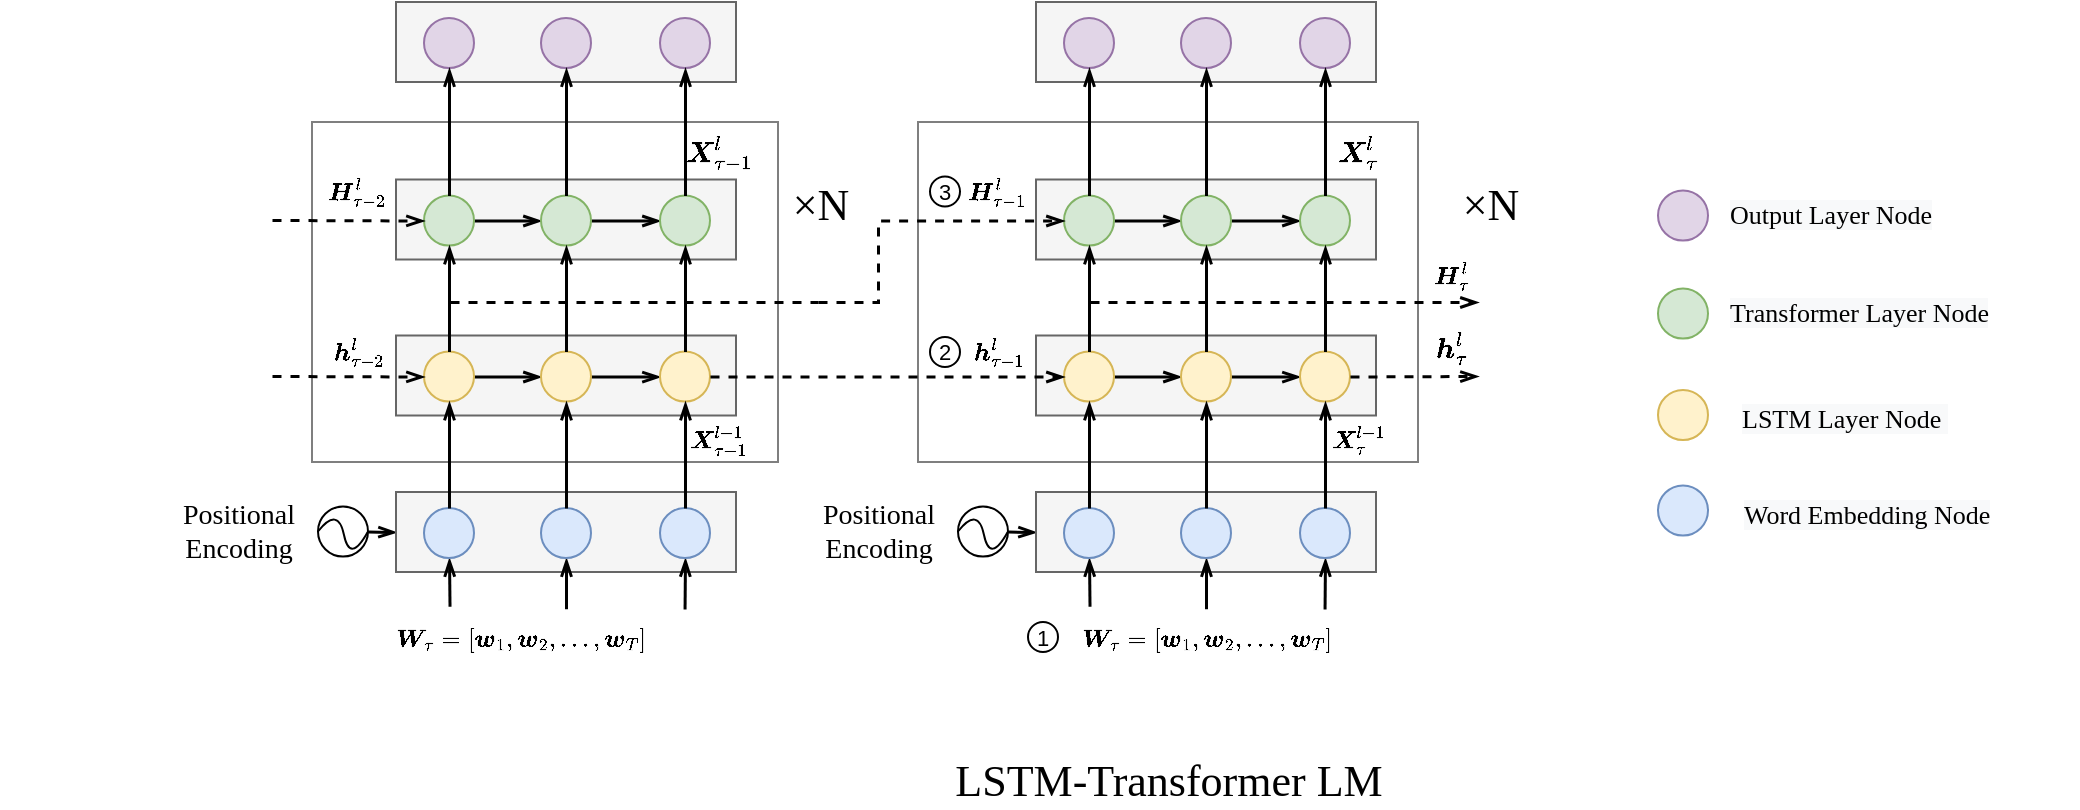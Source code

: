 <mxfile version="16.6.1" type="github"><diagram id="z0HHgGlnCuGLutk6PVgF" name="Page-1"><mxGraphModel dx="2201" dy="921" grid="1" gridSize="10" guides="1" tooltips="1" connect="1" arrows="1" fold="1" page="1" pageScale="1" pageWidth="850" pageHeight="1100" math="1" shadow="0"><root><mxCell id="0"/><mxCell id="1" parent="0"/><mxCell id="CTJLBTLDGU4M1NpmP4fn-86" value="" style="rounded=0;whiteSpace=wrap;html=1;shadow=0;glass=0;sketch=0;fontFamily=Georgia;opacity=50;" parent="1" vertex="1"><mxGeometry x="-280" y="280" width="250" height="170" as="geometry"/></mxCell><mxCell id="CTJLBTLDGU4M1NpmP4fn-29" value="&lt;span style=&quot;font-size: 14px&quot;&gt;$$\boldsymbol &lt;br&gt;X^{l}_\tau$$&lt;/span&gt;" style="text;html=1;align=center;verticalAlign=middle;resizable=0;points=[];autosize=1;strokeColor=none;fontFamily=Georgia;" parent="1" vertex="1"><mxGeometry x="-115" y="274.75" width="110" height="40" as="geometry"/></mxCell><mxCell id="CTJLBTLDGU4M1NpmP4fn-90" style="edgeStyle=none;rounded=0;orthogonalLoop=1;jettySize=auto;html=1;exitX=1;exitY=0.5;exitDx=0;exitDy=0;entryX=0;entryY=0.5;entryDx=0;entryDy=0;endArrow=openThin;endFill=0;strokeWidth=1.5;fontFamily=Georgia;" parent="1" source="CTJLBTLDGU4M1NpmP4fn-65" target="FRFISUaKzv1FwXzOjavN-2" edge="1"><mxGeometry relative="1" as="geometry"/></mxCell><mxCell id="CTJLBTLDGU4M1NpmP4fn-65" value="" style="ellipse;whiteSpace=wrap;html=1;aspect=fixed;rounded=0;shadow=0;glass=0;sketch=0;strokeColor=#000000;fillColor=none;gradientColor=none;fontFamily=Georgia;" parent="1" vertex="1"><mxGeometry x="-260" y="472.25" width="25" height="25" as="geometry"/></mxCell><mxCell id="CTJLBTLDGU4M1NpmP4fn-69" value="" style="curved=1;endArrow=none;html=1;strokeWidth=1;exitX=0;exitY=0.5;exitDx=0;exitDy=0;entryX=1;entryY=0.5;entryDx=0;entryDy=0;endFill=0;fontFamily=Georgia;" parent="1" source="CTJLBTLDGU4M1NpmP4fn-65" target="CTJLBTLDGU4M1NpmP4fn-65" edge="1"><mxGeometry width="50" height="50" relative="1" as="geometry"><mxPoint x="-250" y="526.75" as="sourcePoint"/><mxPoint x="-200" y="476.75" as="targetPoint"/><Array as="points"><mxPoint x="-250" y="472"/><mxPoint x="-244" y="501"/></Array></mxGeometry></mxCell><mxCell id="CTJLBTLDGU4M1NpmP4fn-71" value="&lt;font style=&quot;font-size: 14px&quot;&gt;Positional&lt;br&gt;Encoding&lt;/font&gt;" style="text;html=1;align=center;verticalAlign=middle;resizable=0;points=[];autosize=1;strokeColor=none;fontFamily=Georgia;" parent="1" vertex="1"><mxGeometry x="-340" y="464.75" width="80" height="40" as="geometry"/></mxCell><mxCell id="CTJLBTLDGU4M1NpmP4fn-84" value="&lt;font style=&quot;font-size: 22px&quot;&gt;×N&lt;/font&gt;" style="text;html=1;align=center;verticalAlign=middle;resizable=0;points=[];autosize=1;strokeColor=none;fontFamily=Georgia;" parent="1" vertex="1"><mxGeometry x="-19" y="311.75" width="50" height="20" as="geometry"/></mxCell><mxCell id="CTJLBTLDGU4M1NpmP4fn-92" value="&lt;font style=&quot;font-size: 22px&quot;&gt;LSTM-Transformer LM&lt;/font&gt;" style="text;html=1;align=center;verticalAlign=middle;resizable=0;points=[];autosize=1;strokeColor=none;fontFamily=Georgia;" parent="1" vertex="1"><mxGeometry x="-280" y="600" width="250" height="20" as="geometry"/></mxCell><mxCell id="iIbkzB-FwA6yvQ0Qt3dR-8" value="$$\boldsymbol H^l_{\tau-1}$$" style="text;html=1;align=center;verticalAlign=middle;resizable=0;points=[];autosize=1;strokeColor=none;fillColor=none;fontSize=12;fontFamily=Georgia;" parent="1" vertex="1"><mxGeometry x="-336" y="304.75" width="190" height="20" as="geometry"/></mxCell><mxCell id="iIbkzB-FwA6yvQ0Qt3dR-9" value="$$\boldsymbol &lt;br&gt;h^l_{\tau-1}$$" style="text;html=1;align=center;verticalAlign=middle;resizable=0;points=[];autosize=1;strokeColor=none;fillColor=none;fontSize=12;fontFamily=Georgia;" parent="1" vertex="1"><mxGeometry x="-290" y="380" width="100" height="30" as="geometry"/></mxCell><mxCell id="iIbkzB-FwA6yvQ0Qt3dR-11" value="$$\boldsymbol &lt;br&gt;H^l_{\tau}$$" style="text;html=1;align=center;verticalAlign=middle;resizable=0;points=[];autosize=1;strokeColor=none;fillColor=none;fontSize=12;fontFamily=Georgia;" parent="1" vertex="1"><mxGeometry x="-64" y="341.75" width="100" height="30" as="geometry"/></mxCell><mxCell id="iIbkzB-FwA6yvQ0Qt3dR-12" value="$$\boldsymbol &lt;br&gt;X^{l-1}_{\tau}$$" style="text;html=1;align=center;verticalAlign=middle;resizable=0;points=[];autosize=1;strokeColor=none;fillColor=none;fontSize=12;fontFamily=Georgia;" parent="1" vertex="1"><mxGeometry x="-115" y="424" width="110" height="30" as="geometry"/></mxCell><mxCell id="IyFWRD1OJdr2gIB2jrgP-1" value="$$\boldsymbol W_{\tau}=\left [\boldsymbol w_1,&amp;nbsp;\boldsymbol w_2, \dots,&amp;nbsp;\boldsymbol w_T&lt;br&gt;\right ]$$" style="text;html=1;align=center;verticalAlign=middle;resizable=0;points=[];autosize=1;strokeColor=none;fillColor=none;fontSize=12;fontFamily=Georgia;" parent="1" vertex="1"><mxGeometry x="-396" y="522.5" width="520" height="30" as="geometry"/></mxCell><mxCell id="IyFWRD1OJdr2gIB2jrgP-2" value="&lt;font style=&quot;font-size: 11px&quot;&gt;1&lt;/font&gt;" style="ellipse;whiteSpace=wrap;html=1;aspect=fixed;" parent="1" vertex="1"><mxGeometry x="-225" y="530" width="15" height="15" as="geometry"/></mxCell><mxCell id="IyFWRD1OJdr2gIB2jrgP-3" value="&lt;font style=&quot;font-size: 11px&quot;&gt;3&lt;/font&gt;" style="ellipse;whiteSpace=wrap;html=1;aspect=fixed;" parent="1" vertex="1"><mxGeometry x="-274" y="307.25" width="15" height="15" as="geometry"/></mxCell><mxCell id="IyFWRD1OJdr2gIB2jrgP-4" value="&lt;font style=&quot;font-size: 11px&quot;&gt;2&lt;/font&gt;" style="ellipse;whiteSpace=wrap;html=1;aspect=fixed;" parent="1" vertex="1"><mxGeometry x="-274" y="387.5" width="15" height="15" as="geometry"/></mxCell><mxCell id="IyFWRD1OJdr2gIB2jrgP-7" value="$$\boldsymbol &lt;br&gt;h^l_{\tau}$$" style="text;html=1;align=center;verticalAlign=middle;resizable=0;points=[];autosize=1;strokeColor=none;fillColor=none;fontSize=12;" parent="1" vertex="1"><mxGeometry x="-59" y="377.5" width="90" height="30" as="geometry"/></mxCell><mxCell id="FRFISUaKzv1FwXzOjavN-2" value="" style="rounded=0;whiteSpace=wrap;html=1;fillColor=#f5f5f5;fontColor=#333333;strokeColor=#666666;" vertex="1" parent="1"><mxGeometry x="-221" y="465" width="170" height="40" as="geometry"/></mxCell><mxCell id="FRFISUaKzv1FwXzOjavN-86" style="edgeStyle=none;rounded=0;orthogonalLoop=1;jettySize=auto;html=1;exitX=0.388;exitY=-0.011;exitDx=0;exitDy=0;entryX=0.5;entryY=1;entryDx=0;entryDy=0;endArrow=openThin;endFill=0;strokeWidth=1.5;exitPerimeter=0;" edge="1" parent="1" source="IyFWRD1OJdr2gIB2jrgP-1" target="FRFISUaKzv1FwXzOjavN-3"><mxGeometry relative="1" as="geometry"/></mxCell><mxCell id="FRFISUaKzv1FwXzOjavN-3" value="" style="ellipse;whiteSpace=wrap;html=1;aspect=fixed;fillColor=#dae8fc;strokeColor=#6c8ebf;" vertex="1" parent="1"><mxGeometry x="-207" y="473" width="25" height="25" as="geometry"/></mxCell><mxCell id="FRFISUaKzv1FwXzOjavN-85" style="edgeStyle=none;rounded=0;orthogonalLoop=1;jettySize=auto;html=1;exitX=0.5;exitY=0.029;exitDx=0;exitDy=0;entryX=0.5;entryY=1;entryDx=0;entryDy=0;endArrow=openThin;endFill=0;strokeWidth=1.5;exitPerimeter=0;" edge="1" parent="1" source="IyFWRD1OJdr2gIB2jrgP-1" target="FRFISUaKzv1FwXzOjavN-4"><mxGeometry relative="1" as="geometry"/></mxCell><mxCell id="FRFISUaKzv1FwXzOjavN-4" value="" style="ellipse;whiteSpace=wrap;html=1;aspect=fixed;fillColor=#dae8fc;strokeColor=#6c8ebf;" vertex="1" parent="1"><mxGeometry x="-148.5" y="473" width="25" height="25" as="geometry"/></mxCell><mxCell id="FRFISUaKzv1FwXzOjavN-87" style="edgeStyle=none;rounded=0;orthogonalLoop=1;jettySize=auto;html=1;exitX=0.614;exitY=0.033;exitDx=0;exitDy=0;entryX=0.5;entryY=1;entryDx=0;entryDy=0;endArrow=openThin;endFill=0;strokeWidth=1.5;exitPerimeter=0;" edge="1" parent="1" source="IyFWRD1OJdr2gIB2jrgP-1" target="FRFISUaKzv1FwXzOjavN-5"><mxGeometry relative="1" as="geometry"/></mxCell><mxCell id="FRFISUaKzv1FwXzOjavN-5" value="" style="ellipse;whiteSpace=wrap;html=1;aspect=fixed;fillColor=#dae8fc;strokeColor=#6c8ebf;" vertex="1" parent="1"><mxGeometry x="-89" y="473" width="25" height="25" as="geometry"/></mxCell><mxCell id="FRFISUaKzv1FwXzOjavN-6" value="" style="rounded=0;whiteSpace=wrap;html=1;fillColor=#f5f5f5;fontColor=#333333;strokeColor=#666666;" vertex="1" parent="1"><mxGeometry x="-221" y="386.75" width="170" height="40" as="geometry"/></mxCell><mxCell id="FRFISUaKzv1FwXzOjavN-10" style="edgeStyle=orthogonalEdgeStyle;rounded=0;orthogonalLoop=1;jettySize=auto;html=1;exitX=1;exitY=0.5;exitDx=0;exitDy=0;entryX=0.23;entryY=0.513;entryDx=0;entryDy=0;entryPerimeter=0;" edge="1" parent="1" source="FRFISUaKzv1FwXzOjavN-7" target="FRFISUaKzv1FwXzOjavN-6"><mxGeometry relative="1" as="geometry"/></mxCell><mxCell id="FRFISUaKzv1FwXzOjavN-11" style="edgeStyle=orthogonalEdgeStyle;rounded=0;orthogonalLoop=1;jettySize=auto;html=1;exitX=1;exitY=0.5;exitDx=0;exitDy=0;entryX=0;entryY=0.5;entryDx=0;entryDy=0;endArrow=openThin;endFill=0;strokeWidth=1.5;" edge="1" parent="1" source="FRFISUaKzv1FwXzOjavN-7" target="FRFISUaKzv1FwXzOjavN-8"><mxGeometry relative="1" as="geometry"/></mxCell><mxCell id="FRFISUaKzv1FwXzOjavN-7" value="" style="ellipse;whiteSpace=wrap;html=1;aspect=fixed;fillColor=#fff2cc;strokeColor=#d6b656;" vertex="1" parent="1"><mxGeometry x="-207" y="394.75" width="25" height="25" as="geometry"/></mxCell><mxCell id="FRFISUaKzv1FwXzOjavN-12" style="edgeStyle=orthogonalEdgeStyle;rounded=0;orthogonalLoop=1;jettySize=auto;html=1;exitX=1;exitY=0.5;exitDx=0;exitDy=0;endArrow=openThin;endFill=0;strokeWidth=1.5;" edge="1" parent="1" source="FRFISUaKzv1FwXzOjavN-8" target="FRFISUaKzv1FwXzOjavN-9"><mxGeometry relative="1" as="geometry"/></mxCell><mxCell id="FRFISUaKzv1FwXzOjavN-8" value="" style="ellipse;whiteSpace=wrap;html=1;aspect=fixed;fillColor=#fff2cc;strokeColor=#d6b656;" vertex="1" parent="1"><mxGeometry x="-148.5" y="394.75" width="25" height="25" as="geometry"/></mxCell><mxCell id="FRFISUaKzv1FwXzOjavN-9" value="" style="ellipse;whiteSpace=wrap;html=1;aspect=fixed;fillColor=#fff2cc;strokeColor=#d6b656;" vertex="1" parent="1"><mxGeometry x="-89" y="394.75" width="25" height="25" as="geometry"/></mxCell><mxCell id="IyFWRD1OJdr2gIB2jrgP-5" style="rounded=0;orthogonalLoop=1;jettySize=auto;html=1;exitX=1;exitY=0.5;exitDx=0;exitDy=0;fontSize=11;endArrow=openThin;endFill=0;strokeWidth=1.5;dashed=1;jumpSize=0;" parent="1" source="FRFISUaKzv1FwXzOjavN-9" edge="1"><mxGeometry relative="1" as="geometry"><mxPoint y="407" as="targetPoint"/><mxPoint x="-41" y="417.75" as="sourcePoint"/></mxGeometry></mxCell><mxCell id="CTJLBTLDGU4M1NpmP4fn-81" style="edgeStyle=none;rounded=0;orthogonalLoop=1;jettySize=auto;html=1;endArrow=openThin;endFill=0;strokeWidth=1.5;fontFamily=Georgia;entryX=0.5;entryY=1;entryDx=0;entryDy=0;" parent="1" source="FRFISUaKzv1FwXzOjavN-4" target="FRFISUaKzv1FwXzOjavN-8" edge="1"><mxGeometry relative="1" as="geometry"><mxPoint x="-136" y="430.25" as="targetPoint"/><mxPoint x="-136" y="487" as="sourcePoint"/></mxGeometry></mxCell><mxCell id="FRFISUaKzv1FwXzOjavN-15" style="edgeStyle=orthogonalEdgeStyle;rounded=0;orthogonalLoop=1;jettySize=auto;html=1;exitX=0.5;exitY=0;exitDx=0;exitDy=0;entryX=0.5;entryY=1;entryDx=0;entryDy=0;endArrow=openThin;endFill=0;strokeWidth=1.5;" edge="1" parent="1" source="FRFISUaKzv1FwXzOjavN-3" target="FRFISUaKzv1FwXzOjavN-7"><mxGeometry relative="1" as="geometry"/></mxCell><mxCell id="FRFISUaKzv1FwXzOjavN-16" style="edgeStyle=orthogonalEdgeStyle;rounded=0;orthogonalLoop=1;jettySize=auto;html=1;exitX=0.5;exitY=0;exitDx=0;exitDy=0;entryX=0.5;entryY=1;entryDx=0;entryDy=0;endArrow=openThin;endFill=0;strokeWidth=1.5;" edge="1" parent="1" source="FRFISUaKzv1FwXzOjavN-5" target="FRFISUaKzv1FwXzOjavN-9"><mxGeometry relative="1" as="geometry"/></mxCell><mxCell id="FRFISUaKzv1FwXzOjavN-17" value="" style="rounded=0;whiteSpace=wrap;html=1;fillColor=#f5f5f5;fontColor=#333333;strokeColor=#666666;" vertex="1" parent="1"><mxGeometry x="-221" y="308.75" width="170" height="40" as="geometry"/></mxCell><mxCell id="FRFISUaKzv1FwXzOjavN-23" style="edgeStyle=orthogonalEdgeStyle;rounded=0;orthogonalLoop=1;jettySize=auto;html=1;exitX=1;exitY=0.5;exitDx=0;exitDy=0;entryX=0;entryY=0.5;entryDx=0;entryDy=0;endArrow=openThin;endFill=0;strokeWidth=1.5;" edge="1" parent="1" source="FRFISUaKzv1FwXzOjavN-18" target="FRFISUaKzv1FwXzOjavN-19"><mxGeometry relative="1" as="geometry"/></mxCell><mxCell id="FRFISUaKzv1FwXzOjavN-18" value="" style="ellipse;whiteSpace=wrap;html=1;aspect=fixed;fillColor=#d5e8d4;strokeColor=#82b366;" vertex="1" parent="1"><mxGeometry x="-207" y="316.75" width="25" height="25" as="geometry"/></mxCell><mxCell id="FRFISUaKzv1FwXzOjavN-24" style="edgeStyle=orthogonalEdgeStyle;rounded=0;orthogonalLoop=1;jettySize=auto;html=1;exitX=1;exitY=0.5;exitDx=0;exitDy=0;entryX=0;entryY=0.5;entryDx=0;entryDy=0;endArrow=openThin;endFill=0;strokeWidth=1.5;" edge="1" parent="1" source="FRFISUaKzv1FwXzOjavN-19" target="FRFISUaKzv1FwXzOjavN-20"><mxGeometry relative="1" as="geometry"/></mxCell><mxCell id="FRFISUaKzv1FwXzOjavN-19" value="" style="ellipse;whiteSpace=wrap;html=1;aspect=fixed;fillColor=#d5e8d4;strokeColor=#82b366;" vertex="1" parent="1"><mxGeometry x="-148.5" y="316.75" width="25" height="25" as="geometry"/></mxCell><mxCell id="FRFISUaKzv1FwXzOjavN-20" value="" style="ellipse;whiteSpace=wrap;html=1;aspect=fixed;fillColor=#d5e8d4;strokeColor=#82b366;" vertex="1" parent="1"><mxGeometry x="-89" y="316.75" width="25" height="25" as="geometry"/></mxCell><mxCell id="CTJLBTLDGU4M1NpmP4fn-3" style="edgeStyle=orthogonalEdgeStyle;rounded=0;orthogonalLoop=1;jettySize=auto;html=1;strokeWidth=1.5;endArrow=openThin;endFill=0;exitX=0.5;exitY=0;exitDx=0;exitDy=0;fontFamily=Georgia;entryX=0.5;entryY=1;entryDx=0;entryDy=0;" parent="1" source="FRFISUaKzv1FwXzOjavN-8" target="FRFISUaKzv1FwXzOjavN-19" edge="1"><mxGeometry relative="1" as="geometry"><mxPoint x="-136" y="405.25" as="sourcePoint"/><mxPoint x="-136" y="350" as="targetPoint"/></mxGeometry></mxCell><mxCell id="FRFISUaKzv1FwXzOjavN-21" style="edgeStyle=orthogonalEdgeStyle;rounded=0;orthogonalLoop=1;jettySize=auto;html=1;exitX=0.5;exitY=0;exitDx=0;exitDy=0;entryX=0.5;entryY=1;entryDx=0;entryDy=0;endArrow=openThin;endFill=0;strokeWidth=1.5;" edge="1" parent="1" source="FRFISUaKzv1FwXzOjavN-7" target="FRFISUaKzv1FwXzOjavN-18"><mxGeometry relative="1" as="geometry"/></mxCell><mxCell id="FRFISUaKzv1FwXzOjavN-22" style="edgeStyle=orthogonalEdgeStyle;rounded=0;orthogonalLoop=1;jettySize=auto;html=1;exitX=0.5;exitY=0;exitDx=0;exitDy=0;entryX=0.5;entryY=1;entryDx=0;entryDy=0;endArrow=openThin;endFill=0;strokeWidth=1.5;" edge="1" parent="1" source="FRFISUaKzv1FwXzOjavN-9" target="FRFISUaKzv1FwXzOjavN-20"><mxGeometry relative="1" as="geometry"/></mxCell><mxCell id="FRFISUaKzv1FwXzOjavN-25" value="" style="rounded=0;whiteSpace=wrap;html=1;fillColor=#f5f5f5;fontColor=#333333;strokeColor=#666666;" vertex="1" parent="1"><mxGeometry x="-221" y="220" width="170" height="40" as="geometry"/></mxCell><mxCell id="FRFISUaKzv1FwXzOjavN-26" value="" style="ellipse;whiteSpace=wrap;html=1;aspect=fixed;fillColor=#e1d5e7;strokeColor=#9673a6;" vertex="1" parent="1"><mxGeometry x="-207" y="228" width="25" height="25" as="geometry"/></mxCell><mxCell id="FRFISUaKzv1FwXzOjavN-27" value="" style="ellipse;whiteSpace=wrap;html=1;aspect=fixed;fillColor=#e1d5e7;strokeColor=#9673a6;" vertex="1" parent="1"><mxGeometry x="-148.5" y="228" width="25" height="25" as="geometry"/></mxCell><mxCell id="FRFISUaKzv1FwXzOjavN-28" value="" style="ellipse;whiteSpace=wrap;html=1;aspect=fixed;fillColor=#e1d5e7;strokeColor=#9673a6;" vertex="1" parent="1"><mxGeometry x="-89" y="228" width="25" height="25" as="geometry"/></mxCell><mxCell id="FRFISUaKzv1FwXzOjavN-31" style="edgeStyle=orthogonalEdgeStyle;rounded=0;orthogonalLoop=1;jettySize=auto;html=1;exitX=0.5;exitY=0;exitDx=0;exitDy=0;endArrow=openThin;endFill=0;strokeWidth=1.5;" edge="1" parent="1" source="FRFISUaKzv1FwXzOjavN-18" target="FRFISUaKzv1FwXzOjavN-26"><mxGeometry relative="1" as="geometry"/></mxCell><mxCell id="FRFISUaKzv1FwXzOjavN-29" style="edgeStyle=orthogonalEdgeStyle;rounded=0;orthogonalLoop=1;jettySize=auto;html=1;exitX=0.5;exitY=0;exitDx=0;exitDy=0;entryX=0.5;entryY=1;entryDx=0;entryDy=0;endArrow=openThin;endFill=0;strokeWidth=1.5;" edge="1" parent="1" source="FRFISUaKzv1FwXzOjavN-19" target="FRFISUaKzv1FwXzOjavN-27"><mxGeometry relative="1" as="geometry"/></mxCell><mxCell id="FRFISUaKzv1FwXzOjavN-30" style="edgeStyle=orthogonalEdgeStyle;rounded=0;orthogonalLoop=1;jettySize=auto;html=1;exitX=0.5;exitY=0;exitDx=0;exitDy=0;entryX=0.5;entryY=1;entryDx=0;entryDy=0;endArrow=openThin;endFill=0;strokeWidth=1.5;" edge="1" parent="1" source="FRFISUaKzv1FwXzOjavN-20" target="FRFISUaKzv1FwXzOjavN-28"><mxGeometry relative="1" as="geometry"/></mxCell><mxCell id="iIbkzB-FwA6yvQ0Qt3dR-6" value="" style="endArrow=openThin;html=1;rounded=0;fontSize=12;strokeWidth=1.5;endFill=0;entryX=0;entryY=0.5;entryDx=0;entryDy=0;fontFamily=Georgia;edgeStyle=orthogonalEdgeStyle;dashed=1;" parent="1" target="FRFISUaKzv1FwXzOjavN-18" edge="1"><mxGeometry width="50" height="50" relative="1" as="geometry"><mxPoint x="-330" y="370" as="sourcePoint"/><mxPoint x="-221" y="326.75" as="targetPoint"/><Array as="points"><mxPoint x="-300" y="370"/><mxPoint x="-300" y="329"/></Array></mxGeometry></mxCell><mxCell id="FRFISUaKzv1FwXzOjavN-34" style="rounded=0;orthogonalLoop=1;jettySize=auto;html=1;fontSize=11;endArrow=openThin;endFill=0;strokeWidth=1.5;dashed=1;jumpSize=0;" edge="1" parent="1"><mxGeometry relative="1" as="geometry"><mxPoint y="370" as="targetPoint"/><mxPoint x="-194" y="370" as="sourcePoint"/></mxGeometry></mxCell><mxCell id="FRFISUaKzv1FwXzOjavN-35" value="&lt;span style=&quot;color: rgb(0 , 0 , 0) ; font-family: &amp;#34;georgia&amp;#34; ; font-size: 13px ; font-style: normal ; font-weight: normal ; letter-spacing: normal ; text-align: center ; text-indent: 0px ; text-transform: none ; word-spacing: 0px ; background-color: rgb(248 , 249 , 250) ; text-decoration: none ; display: inline ; float: none&quot;&gt;LSTM Layer Node&amp;nbsp;&lt;/span&gt;" style="text;whiteSpace=wrap;html=1;" vertex="1" parent="1"><mxGeometry x="130" y="414" width="170" height="30" as="geometry"/></mxCell><mxCell id="FRFISUaKzv1FwXzOjavN-36" value="&lt;span style=&quot;color: rgb(0 , 0 , 0) ; font-family: &amp;#34;georgia&amp;#34; ; font-size: 13px ; font-style: normal ; font-weight: normal ; letter-spacing: normal ; text-align: center ; text-indent: 0px ; text-transform: none ; word-spacing: 0px ; background-color: rgb(248 , 249 , 250) ; text-decoration: none ; display: inline ; float: none&quot;&gt;Word Embedding Node&lt;/span&gt;" style="text;whiteSpace=wrap;html=1;" vertex="1" parent="1"><mxGeometry x="130.5" y="461.75" width="149.5" height="30" as="geometry"/></mxCell><mxCell id="FRFISUaKzv1FwXzOjavN-37" value="&lt;span style=&quot;color: rgb(0 , 0 , 0) ; font-family: &amp;#34;georgia&amp;#34; ; font-size: 13px ; font-style: normal ; font-weight: normal ; letter-spacing: normal ; text-align: center ; text-indent: 0px ; text-transform: none ; word-spacing: 0px ; background-color: rgb(248 , 249 , 250) ; text-decoration: none ; display: inline ; float: none&quot;&gt;Transformer Layer Node&lt;/span&gt;" style="text;whiteSpace=wrap;html=1;" vertex="1" parent="1"><mxGeometry x="124" y="360.75" width="160" height="30" as="geometry"/></mxCell><mxCell id="FRFISUaKzv1FwXzOjavN-38" value="&lt;span style=&quot;color: rgb(0 , 0 , 0) ; font-family: &amp;#34;georgia&amp;#34; ; font-size: 13px ; font-style: normal ; font-weight: normal ; letter-spacing: normal ; text-align: center ; text-indent: 0px ; text-transform: none ; word-spacing: 0px ; background-color: rgb(248 , 249 , 250) ; text-decoration: none ; display: inline ; float: none&quot;&gt;Output Layer Node&lt;/span&gt;" style="text;whiteSpace=wrap;html=1;" vertex="1" parent="1"><mxGeometry x="124" y="311.75" width="126" height="30" as="geometry"/></mxCell><mxCell id="FRFISUaKzv1FwXzOjavN-88" value="" style="rounded=0;whiteSpace=wrap;html=1;shadow=0;glass=0;sketch=0;fontFamily=Georgia;opacity=50;" vertex="1" parent="1"><mxGeometry x="-583" y="280" width="233" height="170" as="geometry"/></mxCell><mxCell id="FRFISUaKzv1FwXzOjavN-89" value="&lt;span style=&quot;font-size: 14px&quot;&gt;$$\boldsymbol &lt;br&gt;X^{l}_{\tau-1}$$&lt;/span&gt;" style="text;html=1;align=center;verticalAlign=middle;resizable=0;points=[];autosize=1;strokeColor=none;fontFamily=Georgia;" vertex="1" parent="1"><mxGeometry x="-445" y="274.75" width="130" height="40" as="geometry"/></mxCell><mxCell id="FRFISUaKzv1FwXzOjavN-90" style="edgeStyle=none;rounded=0;orthogonalLoop=1;jettySize=auto;html=1;exitX=1;exitY=0.5;exitDx=0;exitDy=0;entryX=0;entryY=0.5;entryDx=0;entryDy=0;endArrow=openThin;endFill=0;strokeWidth=1.5;fontFamily=Georgia;" edge="1" parent="1" source="FRFISUaKzv1FwXzOjavN-91" target="FRFISUaKzv1FwXzOjavN-102"><mxGeometry relative="1" as="geometry"/></mxCell><mxCell id="FRFISUaKzv1FwXzOjavN-91" value="" style="ellipse;whiteSpace=wrap;html=1;aspect=fixed;rounded=0;shadow=0;glass=0;sketch=0;strokeColor=#000000;fillColor=none;gradientColor=none;fontFamily=Georgia;" vertex="1" parent="1"><mxGeometry x="-580" y="472.25" width="25" height="25" as="geometry"/></mxCell><mxCell id="FRFISUaKzv1FwXzOjavN-92" value="" style="curved=1;endArrow=none;html=1;strokeWidth=1;exitX=0;exitY=0.5;exitDx=0;exitDy=0;entryX=1;entryY=0.5;entryDx=0;entryDy=0;endFill=0;fontFamily=Georgia;" edge="1" parent="1" source="FRFISUaKzv1FwXzOjavN-91" target="FRFISUaKzv1FwXzOjavN-91"><mxGeometry width="50" height="50" relative="1" as="geometry"><mxPoint x="-570" y="526.75" as="sourcePoint"/><mxPoint x="-520" y="476.75" as="targetPoint"/><Array as="points"><mxPoint x="-570" y="472"/><mxPoint x="-564" y="501"/></Array></mxGeometry></mxCell><mxCell id="FRFISUaKzv1FwXzOjavN-93" value="&lt;font style=&quot;font-size: 14px&quot;&gt;Positional&lt;br&gt;Encoding&lt;/font&gt;" style="text;html=1;align=center;verticalAlign=middle;resizable=0;points=[];autosize=1;strokeColor=none;fontFamily=Georgia;" vertex="1" parent="1"><mxGeometry x="-660" y="464.75" width="80" height="40" as="geometry"/></mxCell><mxCell id="FRFISUaKzv1FwXzOjavN-94" value="&lt;font style=&quot;font-size: 22px&quot;&gt;×N&lt;/font&gt;" style="text;html=1;align=center;verticalAlign=middle;resizable=0;points=[];autosize=1;strokeColor=none;fontFamily=Georgia;" vertex="1" parent="1"><mxGeometry x="-354" y="311.75" width="50" height="20" as="geometry"/></mxCell><mxCell id="FRFISUaKzv1FwXzOjavN-95" value="$$\boldsymbol H^l_{\tau-2}$$" style="text;html=1;align=center;verticalAlign=middle;resizable=0;points=[];autosize=1;strokeColor=none;fillColor=none;fontSize=12;fontFamily=Georgia;" vertex="1" parent="1"><mxGeometry x="-656" y="304.75" width="190" height="20" as="geometry"/></mxCell><mxCell id="FRFISUaKzv1FwXzOjavN-96" value="$$\boldsymbol &lt;br&gt;h^l_{\tau-2}$$" style="text;html=1;align=center;verticalAlign=middle;resizable=0;points=[];autosize=1;strokeColor=none;fillColor=none;fontSize=12;fontFamily=Georgia;" vertex="1" parent="1"><mxGeometry x="-610" y="380" width="100" height="30" as="geometry"/></mxCell><mxCell id="FRFISUaKzv1FwXzOjavN-97" value="$$\boldsymbol &lt;br&gt;X^{l-1}_{\tau-1}$$" style="text;html=1;align=center;verticalAlign=middle;resizable=0;points=[];autosize=1;strokeColor=none;fillColor=none;fontSize=12;fontFamily=Georgia;" vertex="1" parent="1"><mxGeometry x="-440" y="424" width="120" height="30" as="geometry"/></mxCell><mxCell id="FRFISUaKzv1FwXzOjavN-102" value="" style="rounded=0;whiteSpace=wrap;html=1;fillColor=#f5f5f5;fontColor=#333333;strokeColor=#666666;" vertex="1" parent="1"><mxGeometry x="-541" y="465" width="170" height="40" as="geometry"/></mxCell><mxCell id="FRFISUaKzv1FwXzOjavN-103" style="edgeStyle=none;rounded=0;orthogonalLoop=1;jettySize=auto;html=1;exitX=0.388;exitY=-0.011;exitDx=0;exitDy=0;entryX=0.5;entryY=1;entryDx=0;entryDy=0;endArrow=openThin;endFill=0;strokeWidth=1.5;exitPerimeter=0;" edge="1" parent="1" target="FRFISUaKzv1FwXzOjavN-104"><mxGeometry relative="1" as="geometry"><mxPoint x="-514.24" y="522.17" as="sourcePoint"/></mxGeometry></mxCell><mxCell id="FRFISUaKzv1FwXzOjavN-104" value="" style="ellipse;whiteSpace=wrap;html=1;aspect=fixed;fillColor=#dae8fc;strokeColor=#6c8ebf;" vertex="1" parent="1"><mxGeometry x="-527" y="473" width="25" height="25" as="geometry"/></mxCell><mxCell id="FRFISUaKzv1FwXzOjavN-105" style="edgeStyle=none;rounded=0;orthogonalLoop=1;jettySize=auto;html=1;exitX=0.5;exitY=0.029;exitDx=0;exitDy=0;entryX=0.5;entryY=1;entryDx=0;entryDy=0;endArrow=openThin;endFill=0;strokeWidth=1.5;exitPerimeter=0;" edge="1" parent="1" target="FRFISUaKzv1FwXzOjavN-106"><mxGeometry relative="1" as="geometry"><mxPoint x="-456" y="523.37" as="sourcePoint"/></mxGeometry></mxCell><mxCell id="FRFISUaKzv1FwXzOjavN-106" value="" style="ellipse;whiteSpace=wrap;html=1;aspect=fixed;fillColor=#dae8fc;strokeColor=#6c8ebf;" vertex="1" parent="1"><mxGeometry x="-468.5" y="473" width="25" height="25" as="geometry"/></mxCell><mxCell id="FRFISUaKzv1FwXzOjavN-107" style="edgeStyle=none;rounded=0;orthogonalLoop=1;jettySize=auto;html=1;exitX=0.614;exitY=0.033;exitDx=0;exitDy=0;entryX=0.5;entryY=1;entryDx=0;entryDy=0;endArrow=openThin;endFill=0;strokeWidth=1.5;exitPerimeter=0;" edge="1" parent="1" target="FRFISUaKzv1FwXzOjavN-108"><mxGeometry relative="1" as="geometry"><mxPoint x="-396.72" y="523.49" as="sourcePoint"/></mxGeometry></mxCell><mxCell id="FRFISUaKzv1FwXzOjavN-108" value="" style="ellipse;whiteSpace=wrap;html=1;aspect=fixed;fillColor=#dae8fc;strokeColor=#6c8ebf;" vertex="1" parent="1"><mxGeometry x="-409" y="473" width="25" height="25" as="geometry"/></mxCell><mxCell id="FRFISUaKzv1FwXzOjavN-109" value="" style="rounded=0;whiteSpace=wrap;html=1;fillColor=#f5f5f5;fontColor=#333333;strokeColor=#666666;" vertex="1" parent="1"><mxGeometry x="-541" y="386.75" width="170" height="40" as="geometry"/></mxCell><mxCell id="FRFISUaKzv1FwXzOjavN-110" style="edgeStyle=orthogonalEdgeStyle;rounded=0;orthogonalLoop=1;jettySize=auto;html=1;exitX=1;exitY=0.5;exitDx=0;exitDy=0;entryX=0.23;entryY=0.513;entryDx=0;entryDy=0;entryPerimeter=0;" edge="1" parent="1" source="FRFISUaKzv1FwXzOjavN-112" target="FRFISUaKzv1FwXzOjavN-109"><mxGeometry relative="1" as="geometry"/></mxCell><mxCell id="FRFISUaKzv1FwXzOjavN-111" style="edgeStyle=orthogonalEdgeStyle;rounded=0;orthogonalLoop=1;jettySize=auto;html=1;exitX=1;exitY=0.5;exitDx=0;exitDy=0;entryX=0;entryY=0.5;entryDx=0;entryDy=0;endArrow=openThin;endFill=0;strokeWidth=1.5;" edge="1" parent="1" source="FRFISUaKzv1FwXzOjavN-112" target="FRFISUaKzv1FwXzOjavN-114"><mxGeometry relative="1" as="geometry"/></mxCell><mxCell id="FRFISUaKzv1FwXzOjavN-112" value="" style="ellipse;whiteSpace=wrap;html=1;aspect=fixed;fillColor=#fff2cc;strokeColor=#d6b656;" vertex="1" parent="1"><mxGeometry x="-527" y="394.75" width="25" height="25" as="geometry"/></mxCell><mxCell id="FRFISUaKzv1FwXzOjavN-113" style="edgeStyle=orthogonalEdgeStyle;rounded=0;orthogonalLoop=1;jettySize=auto;html=1;exitX=1;exitY=0.5;exitDx=0;exitDy=0;endArrow=openThin;endFill=0;strokeWidth=1.5;" edge="1" parent="1" source="FRFISUaKzv1FwXzOjavN-114" target="FRFISUaKzv1FwXzOjavN-115"><mxGeometry relative="1" as="geometry"/></mxCell><mxCell id="FRFISUaKzv1FwXzOjavN-114" value="" style="ellipse;whiteSpace=wrap;html=1;aspect=fixed;fillColor=#fff2cc;strokeColor=#d6b656;" vertex="1" parent="1"><mxGeometry x="-468.5" y="394.75" width="25" height="25" as="geometry"/></mxCell><mxCell id="FRFISUaKzv1FwXzOjavN-115" value="" style="ellipse;whiteSpace=wrap;html=1;aspect=fixed;fillColor=#fff2cc;strokeColor=#d6b656;" vertex="1" parent="1"><mxGeometry x="-409" y="394.75" width="25" height="25" as="geometry"/></mxCell><mxCell id="FRFISUaKzv1FwXzOjavN-117" style="edgeStyle=none;rounded=0;orthogonalLoop=1;jettySize=auto;html=1;endArrow=openThin;endFill=0;strokeWidth=1.5;fontFamily=Georgia;entryX=0.5;entryY=1;entryDx=0;entryDy=0;" edge="1" parent="1" source="FRFISUaKzv1FwXzOjavN-106" target="FRFISUaKzv1FwXzOjavN-114"><mxGeometry relative="1" as="geometry"><mxPoint x="-456" y="430.25" as="targetPoint"/><mxPoint x="-456" y="487" as="sourcePoint"/></mxGeometry></mxCell><mxCell id="FRFISUaKzv1FwXzOjavN-118" style="edgeStyle=orthogonalEdgeStyle;rounded=0;orthogonalLoop=1;jettySize=auto;html=1;exitX=0.5;exitY=0;exitDx=0;exitDy=0;entryX=0.5;entryY=1;entryDx=0;entryDy=0;endArrow=openThin;endFill=0;strokeWidth=1.5;" edge="1" parent="1" source="FRFISUaKzv1FwXzOjavN-104" target="FRFISUaKzv1FwXzOjavN-112"><mxGeometry relative="1" as="geometry"/></mxCell><mxCell id="FRFISUaKzv1FwXzOjavN-119" style="edgeStyle=orthogonalEdgeStyle;rounded=0;orthogonalLoop=1;jettySize=auto;html=1;exitX=0.5;exitY=0;exitDx=0;exitDy=0;entryX=0.5;entryY=1;entryDx=0;entryDy=0;endArrow=openThin;endFill=0;strokeWidth=1.5;" edge="1" parent="1" source="FRFISUaKzv1FwXzOjavN-108" target="FRFISUaKzv1FwXzOjavN-115"><mxGeometry relative="1" as="geometry"/></mxCell><mxCell id="FRFISUaKzv1FwXzOjavN-120" value="" style="rounded=0;whiteSpace=wrap;html=1;fillColor=#f5f5f5;fontColor=#333333;strokeColor=#666666;" vertex="1" parent="1"><mxGeometry x="-541" y="308.75" width="170" height="40" as="geometry"/></mxCell><mxCell id="FRFISUaKzv1FwXzOjavN-121" style="edgeStyle=orthogonalEdgeStyle;rounded=0;orthogonalLoop=1;jettySize=auto;html=1;exitX=1;exitY=0.5;exitDx=0;exitDy=0;entryX=0;entryY=0.5;entryDx=0;entryDy=0;endArrow=openThin;endFill=0;strokeWidth=1.5;" edge="1" parent="1" source="FRFISUaKzv1FwXzOjavN-122" target="FRFISUaKzv1FwXzOjavN-124"><mxGeometry relative="1" as="geometry"/></mxCell><mxCell id="FRFISUaKzv1FwXzOjavN-122" value="" style="ellipse;whiteSpace=wrap;html=1;aspect=fixed;fillColor=#d5e8d4;strokeColor=#82b366;" vertex="1" parent="1"><mxGeometry x="-527" y="316.75" width="25" height="25" as="geometry"/></mxCell><mxCell id="FRFISUaKzv1FwXzOjavN-123" style="edgeStyle=orthogonalEdgeStyle;rounded=0;orthogonalLoop=1;jettySize=auto;html=1;exitX=1;exitY=0.5;exitDx=0;exitDy=0;entryX=0;entryY=0.5;entryDx=0;entryDy=0;endArrow=openThin;endFill=0;strokeWidth=1.5;" edge="1" parent="1" source="FRFISUaKzv1FwXzOjavN-124" target="FRFISUaKzv1FwXzOjavN-125"><mxGeometry relative="1" as="geometry"/></mxCell><mxCell id="FRFISUaKzv1FwXzOjavN-124" value="" style="ellipse;whiteSpace=wrap;html=1;aspect=fixed;fillColor=#d5e8d4;strokeColor=#82b366;" vertex="1" parent="1"><mxGeometry x="-468.5" y="316.75" width="25" height="25" as="geometry"/></mxCell><mxCell id="FRFISUaKzv1FwXzOjavN-125" value="" style="ellipse;whiteSpace=wrap;html=1;aspect=fixed;fillColor=#d5e8d4;strokeColor=#82b366;" vertex="1" parent="1"><mxGeometry x="-409" y="316.75" width="25" height="25" as="geometry"/></mxCell><mxCell id="FRFISUaKzv1FwXzOjavN-126" style="edgeStyle=orthogonalEdgeStyle;rounded=0;orthogonalLoop=1;jettySize=auto;html=1;strokeWidth=1.5;endArrow=openThin;endFill=0;exitX=0.5;exitY=0;exitDx=0;exitDy=0;fontFamily=Georgia;entryX=0.5;entryY=1;entryDx=0;entryDy=0;" edge="1" parent="1" source="FRFISUaKzv1FwXzOjavN-114" target="FRFISUaKzv1FwXzOjavN-124"><mxGeometry relative="1" as="geometry"><mxPoint x="-456" y="405.25" as="sourcePoint"/><mxPoint x="-456" y="350" as="targetPoint"/></mxGeometry></mxCell><mxCell id="FRFISUaKzv1FwXzOjavN-127" style="edgeStyle=orthogonalEdgeStyle;rounded=0;orthogonalLoop=1;jettySize=auto;html=1;exitX=0.5;exitY=0;exitDx=0;exitDy=0;entryX=0.5;entryY=1;entryDx=0;entryDy=0;endArrow=openThin;endFill=0;strokeWidth=1.5;" edge="1" parent="1" source="FRFISUaKzv1FwXzOjavN-112" target="FRFISUaKzv1FwXzOjavN-122"><mxGeometry relative="1" as="geometry"/></mxCell><mxCell id="FRFISUaKzv1FwXzOjavN-128" style="edgeStyle=orthogonalEdgeStyle;rounded=0;orthogonalLoop=1;jettySize=auto;html=1;exitX=0.5;exitY=0;exitDx=0;exitDy=0;entryX=0.5;entryY=1;entryDx=0;entryDy=0;endArrow=openThin;endFill=0;strokeWidth=1.5;" edge="1" parent="1" source="FRFISUaKzv1FwXzOjavN-115" target="FRFISUaKzv1FwXzOjavN-125"><mxGeometry relative="1" as="geometry"/></mxCell><mxCell id="FRFISUaKzv1FwXzOjavN-129" value="" style="rounded=0;whiteSpace=wrap;html=1;fillColor=#f5f5f5;fontColor=#333333;strokeColor=#666666;" vertex="1" parent="1"><mxGeometry x="-541" y="220" width="170" height="40" as="geometry"/></mxCell><mxCell id="FRFISUaKzv1FwXzOjavN-130" value="" style="ellipse;whiteSpace=wrap;html=1;aspect=fixed;fillColor=#e1d5e7;strokeColor=#9673a6;" vertex="1" parent="1"><mxGeometry x="-527" y="228" width="25" height="25" as="geometry"/></mxCell><mxCell id="FRFISUaKzv1FwXzOjavN-131" value="" style="ellipse;whiteSpace=wrap;html=1;aspect=fixed;fillColor=#e1d5e7;strokeColor=#9673a6;" vertex="1" parent="1"><mxGeometry x="-468.5" y="228" width="25" height="25" as="geometry"/></mxCell><mxCell id="FRFISUaKzv1FwXzOjavN-132" value="" style="ellipse;whiteSpace=wrap;html=1;aspect=fixed;fillColor=#e1d5e7;strokeColor=#9673a6;" vertex="1" parent="1"><mxGeometry x="-409" y="228" width="25" height="25" as="geometry"/></mxCell><mxCell id="FRFISUaKzv1FwXzOjavN-133" style="edgeStyle=orthogonalEdgeStyle;rounded=0;orthogonalLoop=1;jettySize=auto;html=1;exitX=0.5;exitY=0;exitDx=0;exitDy=0;endArrow=openThin;endFill=0;strokeWidth=1.5;" edge="1" parent="1" source="FRFISUaKzv1FwXzOjavN-122" target="FRFISUaKzv1FwXzOjavN-130"><mxGeometry relative="1" as="geometry"/></mxCell><mxCell id="FRFISUaKzv1FwXzOjavN-134" style="edgeStyle=orthogonalEdgeStyle;rounded=0;orthogonalLoop=1;jettySize=auto;html=1;exitX=0.5;exitY=0;exitDx=0;exitDy=0;entryX=0.5;entryY=1;entryDx=0;entryDy=0;endArrow=openThin;endFill=0;strokeWidth=1.5;" edge="1" parent="1" source="FRFISUaKzv1FwXzOjavN-124" target="FRFISUaKzv1FwXzOjavN-131"><mxGeometry relative="1" as="geometry"/></mxCell><mxCell id="FRFISUaKzv1FwXzOjavN-135" style="edgeStyle=orthogonalEdgeStyle;rounded=0;orthogonalLoop=1;jettySize=auto;html=1;exitX=0.5;exitY=0;exitDx=0;exitDy=0;entryX=0.5;entryY=1;entryDx=0;entryDy=0;endArrow=openThin;endFill=0;strokeWidth=1.5;" edge="1" parent="1" source="FRFISUaKzv1FwXzOjavN-125" target="FRFISUaKzv1FwXzOjavN-132"><mxGeometry relative="1" as="geometry"/></mxCell><mxCell id="FRFISUaKzv1FwXzOjavN-136" value="" style="endArrow=openThin;html=1;rounded=0;fontSize=12;strokeWidth=1.5;endFill=0;entryX=0;entryY=0.5;entryDx=0;entryDy=0;fontFamily=Georgia;dashed=1;" edge="1" parent="1" target="FRFISUaKzv1FwXzOjavN-122"><mxGeometry width="50" height="50" relative="1" as="geometry"><mxPoint x="-603" y="329" as="sourcePoint"/><mxPoint x="-541" y="326.75" as="targetPoint"/></mxGeometry></mxCell><mxCell id="FRFISUaKzv1FwXzOjavN-137" style="rounded=0;orthogonalLoop=1;jettySize=auto;html=1;fontSize=11;endArrow=none;endFill=0;strokeWidth=1.5;dashed=1;jumpSize=0;" edge="1" parent="1"><mxGeometry relative="1" as="geometry"><mxPoint x="-330" y="370" as="targetPoint"/><mxPoint x="-514" y="370" as="sourcePoint"/></mxGeometry></mxCell><mxCell id="FRFISUaKzv1FwXzOjavN-138" value="" style="endArrow=openThin;html=1;rounded=0;fontSize=12;strokeWidth=1.5;endFill=0;entryX=0;entryY=0.5;entryDx=0;entryDy=0;fontFamily=Georgia;dashed=1;" edge="1" parent="1" target="FRFISUaKzv1FwXzOjavN-112"><mxGeometry width="50" height="50" relative="1" as="geometry"><mxPoint x="-603" y="407" as="sourcePoint"/><mxPoint x="-541" y="406.96" as="targetPoint"/></mxGeometry></mxCell><mxCell id="iIbkzB-FwA6yvQ0Qt3dR-7" value="" style="endArrow=openThin;html=1;rounded=0;fontSize=12;strokeWidth=1.5;exitX=1;exitY=0.5;exitDx=0;exitDy=0;endFill=0;entryX=0;entryY=0.5;entryDx=0;entryDy=0;fontFamily=Georgia;dashed=1;" parent="1" source="FRFISUaKzv1FwXzOjavN-115" target="FRFISUaKzv1FwXzOjavN-7" edge="1"><mxGeometry width="50" height="50" relative="1" as="geometry"><mxPoint x="-414" y="407.25" as="sourcePoint"/><mxPoint x="-221" y="406.96" as="targetPoint"/></mxGeometry></mxCell><mxCell id="FRFISUaKzv1FwXzOjavN-139" value="$$\boldsymbol W_{\tau}=\left [\boldsymbol w_1,&amp;nbsp;\boldsymbol w_2, \dots,&amp;nbsp;\boldsymbol w_T&lt;br&gt;\right ]$$" style="text;html=1;align=center;verticalAlign=middle;resizable=0;points=[];autosize=1;strokeColor=none;fillColor=none;fontSize=12;fontFamily=Georgia;" vertex="1" parent="1"><mxGeometry x="-739" y="522.5" width="520" height="30" as="geometry"/></mxCell><mxCell id="FRFISUaKzv1FwXzOjavN-140" value="" style="ellipse;whiteSpace=wrap;html=1;aspect=fixed;fillColor=#e1d5e7;strokeColor=#9673a6;" vertex="1" parent="1"><mxGeometry x="90" y="314.25" width="25" height="25" as="geometry"/></mxCell><mxCell id="FRFISUaKzv1FwXzOjavN-142" value="" style="ellipse;whiteSpace=wrap;html=1;aspect=fixed;fillColor=#d5e8d4;strokeColor=#82b366;" vertex="1" parent="1"><mxGeometry x="90" y="363.25" width="25" height="25" as="geometry"/></mxCell><mxCell id="FRFISUaKzv1FwXzOjavN-143" value="" style="ellipse;whiteSpace=wrap;html=1;aspect=fixed;fillColor=#fff2cc;strokeColor=#d6b656;" vertex="1" parent="1"><mxGeometry x="90" y="414" width="25" height="25" as="geometry"/></mxCell><mxCell id="FRFISUaKzv1FwXzOjavN-146" value="" style="ellipse;whiteSpace=wrap;html=1;aspect=fixed;fillColor=#dae8fc;strokeColor=#6c8ebf;" vertex="1" parent="1"><mxGeometry x="90" y="461.75" width="25" height="25" as="geometry"/></mxCell></root></mxGraphModel></diagram></mxfile>